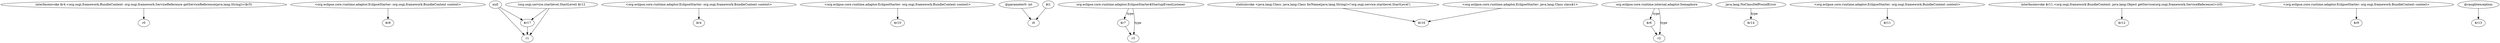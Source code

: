 digraph g {
0[label="interfaceinvoke $r4.<org.osgi.framework.BundleContext: org.osgi.framework.ServiceReference getServiceReference(java.lang.String)>($r5)"]
1[label="r0"]
0->1[label=""]
2[label="<org.eclipse.core.runtime.adaptor.EclipseStarter: org.osgi.framework.BundleContext context>"]
3[label="$r8"]
2->3[label=""]
4[label="null"]
5[label="r1"]
4->5[label=""]
6[label="(org.osgi.service.startlevel.StartLevel) $r12"]
6->5[label=""]
7[label="<org.eclipse.core.runtime.adaptor.EclipseStarter: org.osgi.framework.BundleContext context>"]
8[label="$r4"]
7->8[label=""]
9[label="<org.eclipse.core.runtime.adaptor.EclipseStarter: org.osgi.framework.BundleContext context>"]
10[label="$r10"]
9->10[label=""]
11[label="@parameter0: int"]
12[label="i0"]
11->12[label=""]
13[label="$r17"]
6->13[label=""]
14[label="$r7"]
15[label="r3"]
14->15[label=""]
16[label="staticinvoke <java.lang.Class: java.lang.Class forName(java.lang.String)>('org.osgi.service.startlevel.StartLevel')"]
17[label="$r16"]
16->17[label=""]
18[label="$r6"]
19[label="r2"]
18->19[label=""]
20[label="<org.eclipse.core.runtime.adaptor.EclipseStarter: java.lang.Class class$1>"]
20->17[label=""]
4->13[label=""]
13->5[label=""]
21[label="java.lang.NoClassDefFoundError"]
22[label="$r14"]
21->22[label="type"]
23[label="org.eclipse.core.runtime.internal.adaptor.Semaphore"]
23->19[label="type"]
23->18[label="type"]
24[label="org.eclipse.core.runtime.adaptor.EclipseStarter$StartupEventListener"]
24->15[label="type"]
25[label="<org.eclipse.core.runtime.adaptor.EclipseStarter: org.osgi.framework.BundleContext context>"]
26[label="$r11"]
25->26[label=""]
27[label="interfaceinvoke $r11.<org.osgi.framework.BundleContext: java.lang.Object getService(org.osgi.framework.ServiceReference)>(r0)"]
28[label="$r12"]
27->28[label=""]
24->14[label="type"]
29[label="$i1"]
29->12[label=""]
30[label="<org.eclipse.core.runtime.adaptor.EclipseStarter: org.osgi.framework.BundleContext context>"]
31[label="$r9"]
30->31[label=""]
32[label="@caughtexception"]
33[label="$r13"]
32->33[label=""]
}